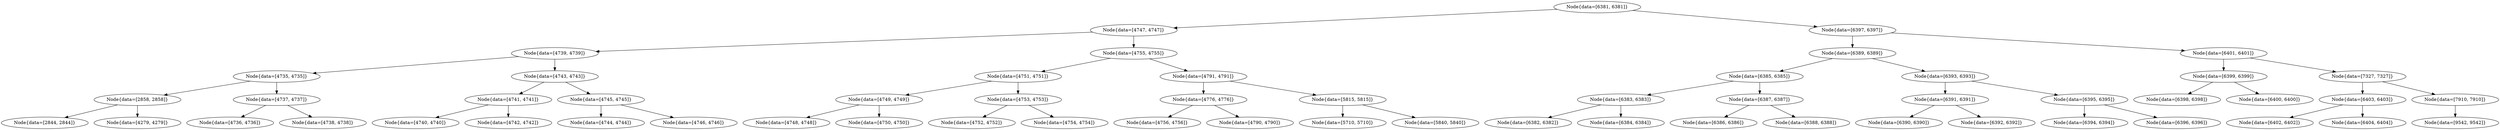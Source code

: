 digraph G{
1923125488 [label="Node{data=[6381, 6381]}"]
1923125488 -> 1836282281
1836282281 [label="Node{data=[4747, 4747]}"]
1836282281 -> 158827376
158827376 [label="Node{data=[4739, 4739]}"]
158827376 -> 1647436183
1647436183 [label="Node{data=[4735, 4735]}"]
1647436183 -> 350280241
350280241 [label="Node{data=[2858, 2858]}"]
350280241 -> 1659375421
1659375421 [label="Node{data=[2844, 2844]}"]
350280241 -> 1471245331
1471245331 [label="Node{data=[4279, 4279]}"]
1647436183 -> 979436075
979436075 [label="Node{data=[4737, 4737]}"]
979436075 -> 683832836
683832836 [label="Node{data=[4736, 4736]}"]
979436075 -> 175179206
175179206 [label="Node{data=[4738, 4738]}"]
158827376 -> 1450975599
1450975599 [label="Node{data=[4743, 4743]}"]
1450975599 -> 1690178001
1690178001 [label="Node{data=[4741, 4741]}"]
1690178001 -> 1610037524
1610037524 [label="Node{data=[4740, 4740]}"]
1690178001 -> 1563056153
1563056153 [label="Node{data=[4742, 4742]}"]
1450975599 -> 1785359754
1785359754 [label="Node{data=[4745, 4745]}"]
1785359754 -> 2127485327
2127485327 [label="Node{data=[4744, 4744]}"]
1785359754 -> 404189403
404189403 [label="Node{data=[4746, 4746]}"]
1836282281 -> 393353552
393353552 [label="Node{data=[4755, 4755]}"]
393353552 -> 785195017
785195017 [label="Node{data=[4751, 4751]}"]
785195017 -> 650614526
650614526 [label="Node{data=[4749, 4749]}"]
650614526 -> 91601749
91601749 [label="Node{data=[4748, 4748]}"]
650614526 -> 38439474
38439474 [label="Node{data=[4750, 4750]}"]
785195017 -> 1161834266
1161834266 [label="Node{data=[4753, 4753]}"]
1161834266 -> 1604985130
1604985130 [label="Node{data=[4752, 4752]}"]
1161834266 -> 1999476377
1999476377 [label="Node{data=[4754, 4754]}"]
393353552 -> 559978836
559978836 [label="Node{data=[4791, 4791]}"]
559978836 -> 1704745629
1704745629 [label="Node{data=[4776, 4776]}"]
1704745629 -> 1798411381
1798411381 [label="Node{data=[4756, 4756]}"]
1704745629 -> 1890799316
1890799316 [label="Node{data=[4790, 4790]}"]
559978836 -> 1430045615
1430045615 [label="Node{data=[5815, 5815]}"]
1430045615 -> 1383277351
1383277351 [label="Node{data=[5710, 5710]}"]
1430045615 -> 898012960
898012960 [label="Node{data=[5840, 5840]}"]
1923125488 -> 1596566186
1596566186 [label="Node{data=[6397, 6397]}"]
1596566186 -> 1815817051
1815817051 [label="Node{data=[6389, 6389]}"]
1815817051 -> 656033760
656033760 [label="Node{data=[6385, 6385]}"]
656033760 -> 648346548
648346548 [label="Node{data=[6383, 6383]}"]
648346548 -> 877295920
877295920 [label="Node{data=[6382, 6382]}"]
648346548 -> 18808081
18808081 [label="Node{data=[6384, 6384]}"]
656033760 -> 1951305621
1951305621 [label="Node{data=[6387, 6387]}"]
1951305621 -> 1966519283
1966519283 [label="Node{data=[6386, 6386]}"]
1951305621 -> 307419036
307419036 [label="Node{data=[6388, 6388]}"]
1815817051 -> 1691506354
1691506354 [label="Node{data=[6393, 6393]}"]
1691506354 -> 1684033434
1684033434 [label="Node{data=[6391, 6391]}"]
1684033434 -> 613011918
613011918 [label="Node{data=[6390, 6390]}"]
1684033434 -> 551754996
551754996 [label="Node{data=[6392, 6392]}"]
1691506354 -> 1450359196
1450359196 [label="Node{data=[6395, 6395]}"]
1450359196 -> 814227543
814227543 [label="Node{data=[6394, 6394]}"]
1450359196 -> 1516601385
1516601385 [label="Node{data=[6396, 6396]}"]
1596566186 -> 1650008877
1650008877 [label="Node{data=[6401, 6401]}"]
1650008877 -> 564451491
564451491 [label="Node{data=[6399, 6399]}"]
564451491 -> 1348460120
1348460120 [label="Node{data=[6398, 6398]}"]
564451491 -> 650995890
650995890 [label="Node{data=[6400, 6400]}"]
1650008877 -> 229009165
229009165 [label="Node{data=[7327, 7327]}"]
229009165 -> 172017626
172017626 [label="Node{data=[6403, 6403]}"]
172017626 -> 616785364
616785364 [label="Node{data=[6402, 6402]}"]
172017626 -> 1762001158
1762001158 [label="Node{data=[6404, 6404]}"]
229009165 -> 1470532900
1470532900 [label="Node{data=[7910, 7910]}"]
1470532900 -> 1532296733
1532296733 [label="Node{data=[9542, 9542]}"]
}